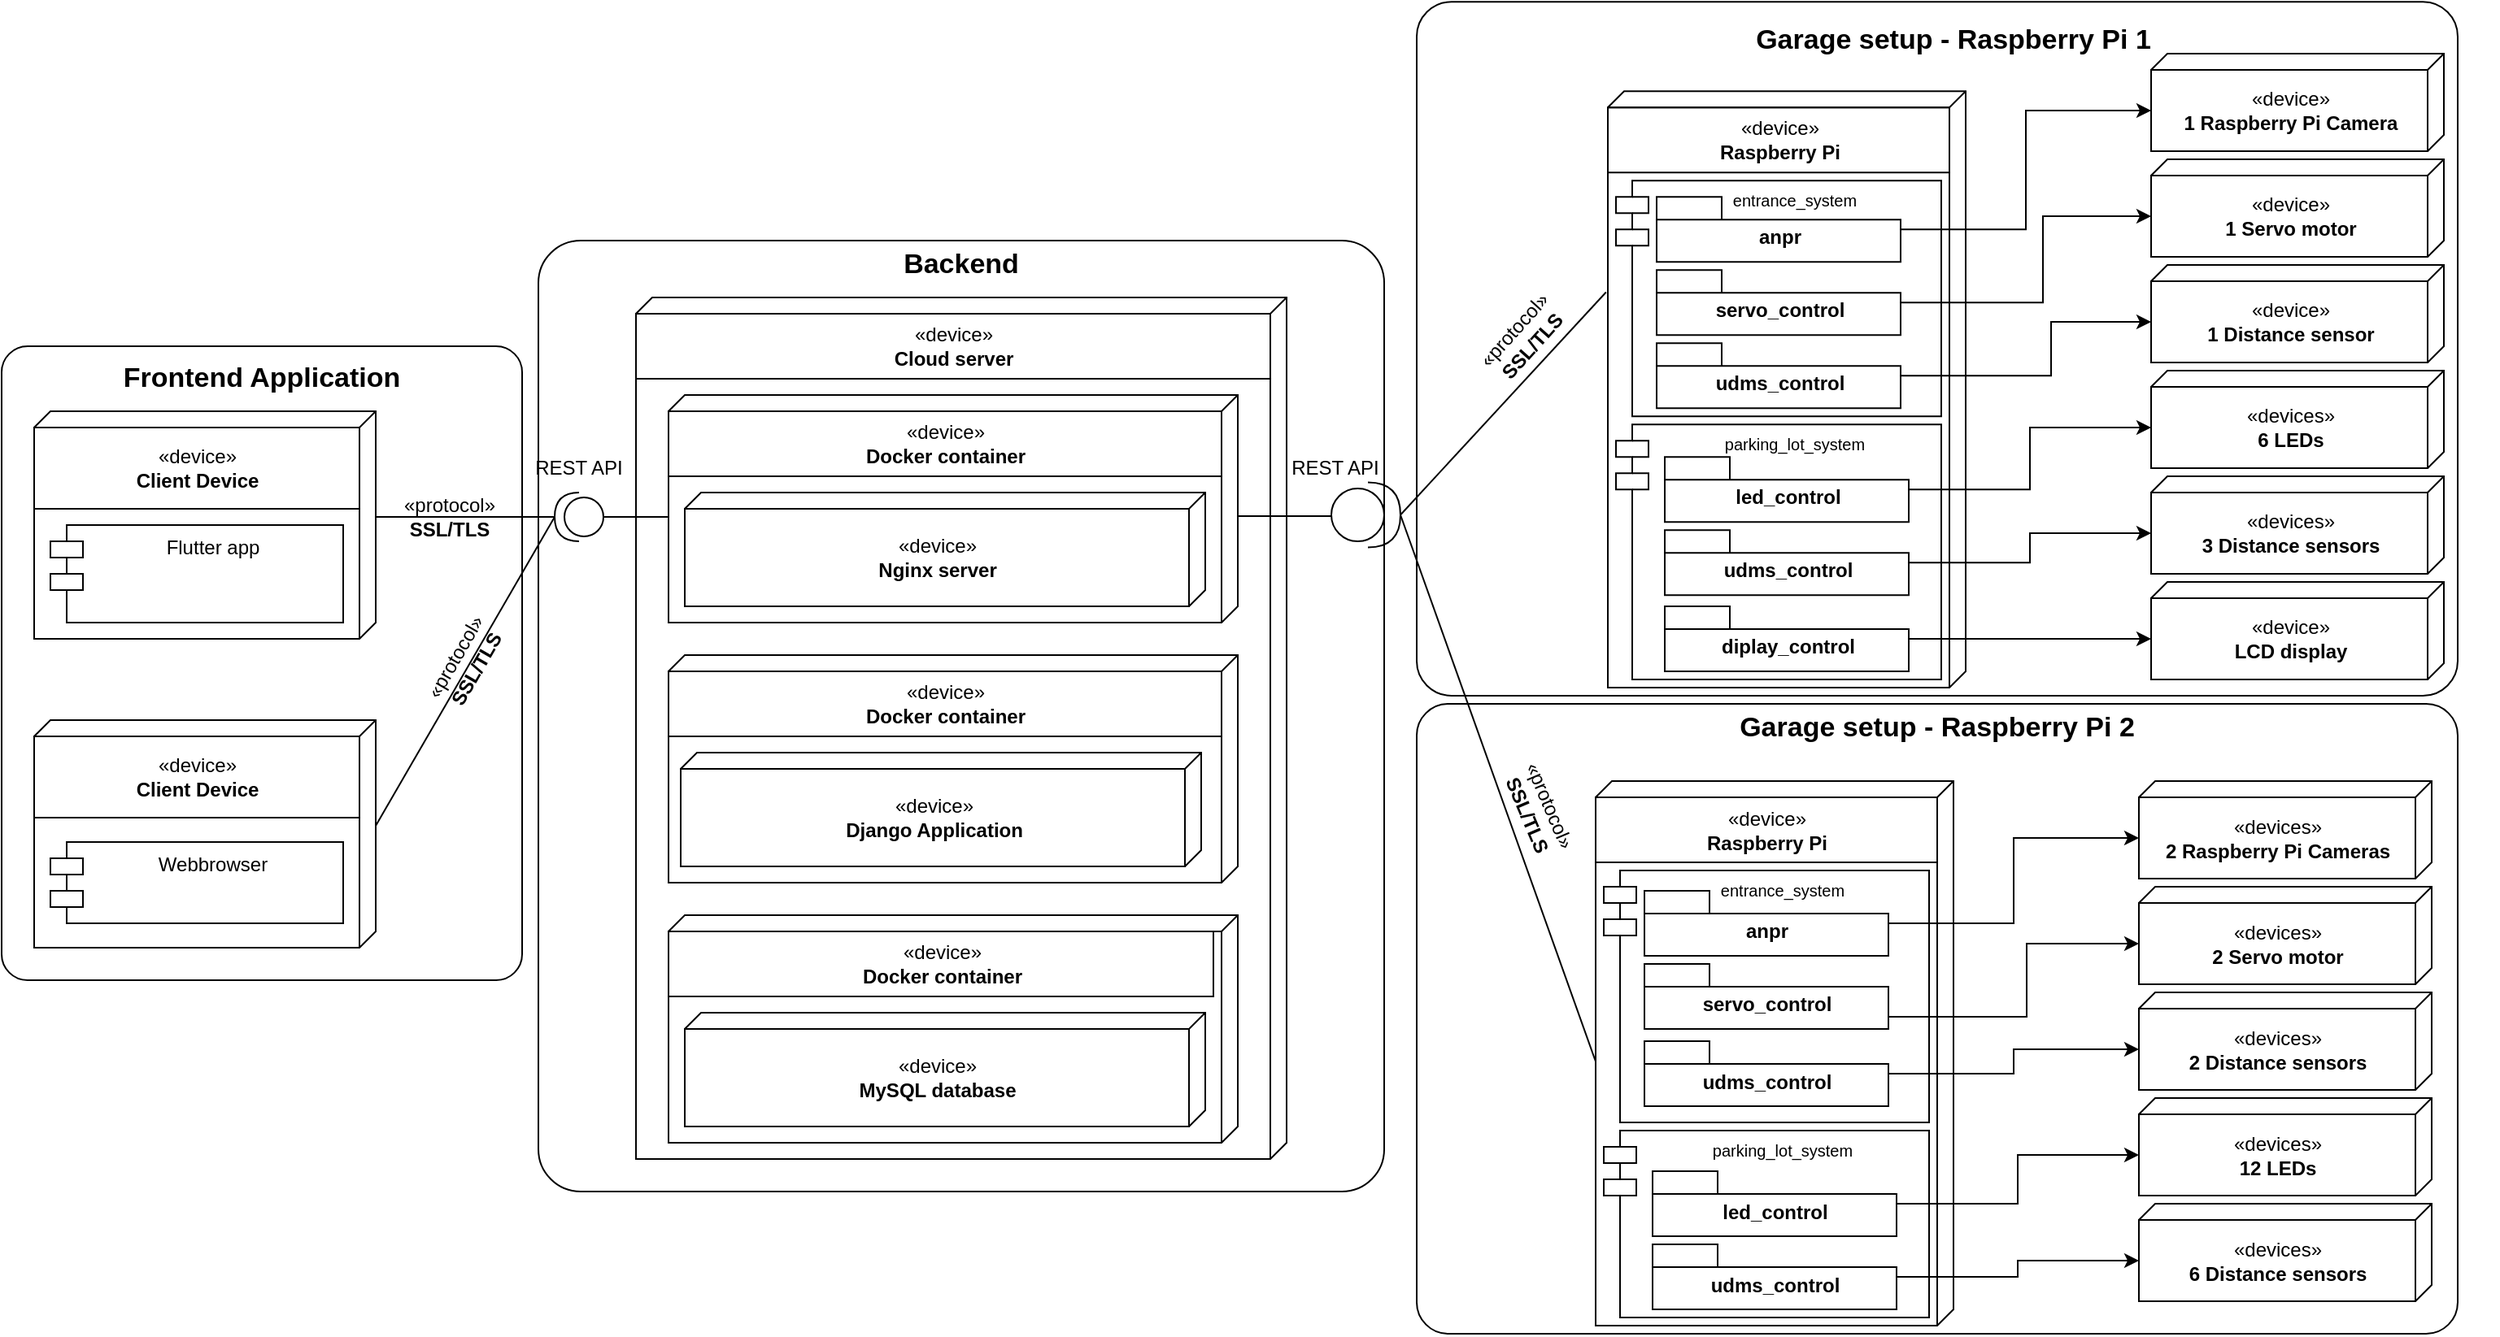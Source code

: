<mxfile version="20.3.0" type="device" pages="4"><diagram id="a6N8n4Ubzdl8JHRBqSU_" name="Seite-1"><mxGraphModel dx="1778" dy="1098" grid="1" gridSize="5" guides="1" tooltips="1" connect="1" arrows="1" fold="1" page="0" pageScale="1" pageWidth="827" pageHeight="1169" math="0" shadow="0"><root><mxCell id="0"/><mxCell id="1" parent="0"/><mxCell id="LDur2T4DYDx-vWpqU8nG-3" value="" style="rounded=1;whiteSpace=wrap;html=1;fillColor=none;imageWidth=24;imageHeight=24;arcSize=5;" parent="1" vertex="1"><mxGeometry x="620" y="165" width="520" height="585" as="geometry"/></mxCell><mxCell id="0hcZLCrjGNCuth_wSVwY-1" value="" style="verticalAlign=top;align=left;spacingTop=8;spacingLeft=2;spacingRight=12;shape=cube;size=10;direction=south;fontStyle=4;html=1;" parent="1" vertex="1"><mxGeometry x="680" y="200" width="400" height="530" as="geometry"/></mxCell><mxCell id="0hcZLCrjGNCuth_wSVwY-2" value="" style="verticalAlign=top;align=left;spacingTop=8;spacingLeft=2;spacingRight=12;shape=cube;size=10;direction=south;fontStyle=4;html=1;" parent="1" vertex="1"><mxGeometry x="700" y="260" width="350" height="140" as="geometry"/></mxCell><mxCell id="0hcZLCrjGNCuth_wSVwY-5" value="" style="verticalAlign=top;align=left;spacingTop=8;spacingLeft=2;spacingRight=12;shape=cube;size=10;direction=south;fontStyle=4;html=1;" parent="1" vertex="1"><mxGeometry x="710" y="320" width="320" height="70" as="geometry"/></mxCell><mxCell id="0hcZLCrjGNCuth_wSVwY-6" value="«device»&lt;br&gt;&lt;b&gt;Cloud server&lt;/b&gt;" style="html=1;strokeColor=default;" parent="1" vertex="1"><mxGeometry x="680" y="210" width="390" height="40" as="geometry"/></mxCell><mxCell id="0hcZLCrjGNCuth_wSVwY-7" value="«device»&lt;br&gt;&lt;b&gt;Docker container&lt;/b&gt;" style="html=1;strokeColor=default;" parent="1" vertex="1"><mxGeometry x="700" y="270" width="340" height="40" as="geometry"/></mxCell><mxCell id="0hcZLCrjGNCuth_wSVwY-8" value="«device»&lt;br&gt;&lt;b&gt;Nginx server&lt;/b&gt;" style="html=1;strokeColor=default;" parent="1" vertex="1"><mxGeometry x="710" y="330" width="310" height="60" as="geometry"/></mxCell><mxCell id="0hcZLCrjGNCuth_wSVwY-12" value="" style="verticalAlign=top;align=left;spacingTop=8;spacingLeft=2;spacingRight=12;shape=cube;size=10;direction=south;fontStyle=4;html=1;" parent="1" vertex="1"><mxGeometry x="700" y="420" width="350" height="140" as="geometry"/></mxCell><mxCell id="0hcZLCrjGNCuth_wSVwY-13" value="«device»&lt;br&gt;&lt;b&gt;Docker container&lt;/b&gt;" style="html=1;strokeColor=default;" parent="1" vertex="1"><mxGeometry x="700" y="430" width="340" height="40" as="geometry"/></mxCell><mxCell id="0hcZLCrjGNCuth_wSVwY-15" value="" style="verticalAlign=top;align=left;spacingTop=8;spacingLeft=2;spacingRight=12;shape=cube;size=10;direction=south;fontStyle=4;html=1;" parent="1" vertex="1"><mxGeometry x="700" y="580" width="350" height="140" as="geometry"/></mxCell><mxCell id="0hcZLCrjGNCuth_wSVwY-16" value="«device»&lt;br&gt;&lt;b&gt;Docker container&lt;/b&gt;" style="html=1;strokeColor=default;" parent="1" vertex="1"><mxGeometry x="700" y="590" width="335" height="40" as="geometry"/></mxCell><mxCell id="0hcZLCrjGNCuth_wSVwY-22" value="" style="verticalAlign=top;align=left;spacingTop=8;spacingLeft=2;spacingRight=12;shape=cube;size=10;direction=south;fontStyle=4;html=1;strokeColor=default;" parent="1" vertex="1"><mxGeometry x="310" y="270" width="210" height="140" as="geometry"/></mxCell><mxCell id="0hcZLCrjGNCuth_wSVwY-23" value="«device»&lt;br&gt;&lt;b&gt;Client Device&lt;/b&gt;" style="html=1;strokeColor=default;" parent="1" vertex="1"><mxGeometry x="310" y="280" width="200" height="50" as="geometry"/></mxCell><mxCell id="0hcZLCrjGNCuth_wSVwY-25" value="Flutter app" style="shape=module;align=left;spacingLeft=20;align=center;verticalAlign=top;strokeColor=default;" parent="1" vertex="1"><mxGeometry x="320" y="340" width="180" height="60" as="geometry"/></mxCell><mxCell id="0hcZLCrjGNCuth_wSVwY-27" value="" style="verticalAlign=top;align=left;spacingTop=8;spacingLeft=2;spacingRight=12;shape=cube;size=10;direction=south;fontStyle=4;html=1;strokeColor=default;" parent="1" vertex="1"><mxGeometry x="310" y="460" width="210" height="140" as="geometry"/></mxCell><mxCell id="0hcZLCrjGNCuth_wSVwY-28" value="«device»&lt;br&gt;&lt;b&gt;Client Device&lt;/b&gt;" style="html=1;strokeColor=default;" parent="1" vertex="1"><mxGeometry x="310" y="470" width="200" height="50" as="geometry"/></mxCell><mxCell id="0hcZLCrjGNCuth_wSVwY-29" value="Webbrowser" style="shape=module;align=left;spacingLeft=20;align=center;verticalAlign=top;strokeColor=default;" parent="1" vertex="1"><mxGeometry x="320" y="535" width="180" height="50" as="geometry"/></mxCell><mxCell id="0hcZLCrjGNCuth_wSVwY-31" value="" style="verticalAlign=top;align=left;spacingTop=8;spacingLeft=2;spacingRight=12;shape=cube;size=10;direction=south;fontStyle=4;html=1;" parent="1" vertex="1"><mxGeometry x="707.5" y="480" width="320" height="70" as="geometry"/></mxCell><mxCell id="0hcZLCrjGNCuth_wSVwY-14" value="«device»&lt;br&gt;&lt;b&gt;Django Application&lt;/b&gt;" style="html=1;strokeColor=default;" parent="1" vertex="1"><mxGeometry x="707.5" y="490" width="310" height="60" as="geometry"/></mxCell><mxCell id="0hcZLCrjGNCuth_wSVwY-32" value="" style="verticalAlign=top;align=left;spacingTop=8;spacingLeft=2;spacingRight=12;shape=cube;size=10;direction=south;fontStyle=4;html=1;" parent="1" vertex="1"><mxGeometry x="710" y="640" width="320" height="70" as="geometry"/></mxCell><mxCell id="0hcZLCrjGNCuth_wSVwY-17" value="«device»&lt;br&gt;&lt;b&gt;MySQL database&lt;/b&gt;" style="html=1;strokeColor=default;" parent="1" vertex="1"><mxGeometry x="710" y="650" width="310" height="60" as="geometry"/></mxCell><mxCell id="0hcZLCrjGNCuth_wSVwY-33" value="" style="shape=providedRequiredInterface;html=1;verticalLabelPosition=bottom;sketch=0;strokeColor=default;rotation=-180;" parent="1" vertex="1"><mxGeometry x="630" y="320" width="30" height="30" as="geometry"/></mxCell><mxCell id="0hcZLCrjGNCuth_wSVwY-34" value="" style="endArrow=none;html=1;rounded=0;exitX=0;exitY=0.5;exitDx=0;exitDy=0;exitPerimeter=0;entryX=0;entryY=0;entryDx=75;entryDy=350;entryPerimeter=0;" parent="1" source="0hcZLCrjGNCuth_wSVwY-33" target="0hcZLCrjGNCuth_wSVwY-2" edge="1"><mxGeometry width="50" height="50" relative="1" as="geometry"><mxPoint x="620" y="430" as="sourcePoint"/><mxPoint x="670" y="380" as="targetPoint"/></mxGeometry></mxCell><mxCell id="0hcZLCrjGNCuth_wSVwY-35" value="" style="endArrow=none;html=1;rounded=0;exitX=0;exitY=0;exitDx=65;exitDy=0;exitPerimeter=0;entryX=1;entryY=0.5;entryDx=0;entryDy=0;entryPerimeter=0;" parent="1" source="0hcZLCrjGNCuth_wSVwY-22" target="0hcZLCrjGNCuth_wSVwY-33" edge="1"><mxGeometry width="50" height="50" relative="1" as="geometry"><mxPoint x="720" y="460" as="sourcePoint"/><mxPoint x="770" y="410" as="targetPoint"/></mxGeometry></mxCell><mxCell id="0hcZLCrjGNCuth_wSVwY-36" value="" style="endArrow=none;html=1;rounded=0;exitX=0;exitY=0;exitDx=65;exitDy=0;exitPerimeter=0;entryX=1;entryY=0.5;entryDx=0;entryDy=0;entryPerimeter=0;" parent="1" source="0hcZLCrjGNCuth_wSVwY-27" target="0hcZLCrjGNCuth_wSVwY-33" edge="1"><mxGeometry width="50" height="50" relative="1" as="geometry"><mxPoint x="720" y="420" as="sourcePoint"/><mxPoint x="770" y="370" as="targetPoint"/></mxGeometry></mxCell><mxCell id="0hcZLCrjGNCuth_wSVwY-37" value="REST API" style="text;html=1;strokeColor=none;fillColor=none;align=center;verticalAlign=middle;whiteSpace=wrap;rounded=0;" parent="1" vertex="1"><mxGeometry x="615" y="290" width="60" height="30" as="geometry"/></mxCell><mxCell id="0hcZLCrjGNCuth_wSVwY-38" value="«protocol»&lt;br&gt;&lt;b&gt;SSL/TLS&lt;/b&gt;" style="html=1;strokeColor=none;fillColor=none;rotation=-60;" parent="1" vertex="1"><mxGeometry x="520" y="400" width="110" height="50" as="geometry"/></mxCell><mxCell id="0hcZLCrjGNCuth_wSVwY-39" value="«protocol»&lt;br&gt;&lt;b&gt;SSL/TLS&lt;/b&gt;" style="html=1;strokeColor=none;fillColor=none;rotation=0;" parent="1" vertex="1"><mxGeometry x="510" y="310" width="110" height="50" as="geometry"/></mxCell><mxCell id="0hcZLCrjGNCuth_wSVwY-43" value="" style="endArrow=none;html=1;rounded=0;exitX=0;exitY=0.5;exitDx=0;exitDy=0;exitPerimeter=0;entryX=0;entryY=0;entryDx=75;entryDy=350;entryPerimeter=0;" parent="1" edge="1"><mxGeometry width="50" height="50" relative="1" as="geometry"><mxPoint x="1050" y="334.5" as="sourcePoint"/><mxPoint x="1130" y="334.5" as="targetPoint"/></mxGeometry></mxCell><mxCell id="0hcZLCrjGNCuth_wSVwY-53" value="REST API" style="text;html=1;strokeColor=none;fillColor=none;align=center;verticalAlign=middle;whiteSpace=wrap;rounded=0;" parent="1" vertex="1"><mxGeometry x="1080" y="290" width="60" height="30" as="geometry"/></mxCell><mxCell id="LDur2T4DYDx-vWpqU8nG-1" value="" style="rounded=1;whiteSpace=wrap;html=1;fillColor=none;imageWidth=24;imageHeight=24;arcSize=5;" parent="1" vertex="1"><mxGeometry x="290" y="230" width="320" height="390" as="geometry"/></mxCell><mxCell id="LDur2T4DYDx-vWpqU8nG-2" value="Frontend Application" style="text;html=1;strokeColor=none;fillColor=none;align=center;verticalAlign=middle;whiteSpace=wrap;rounded=0;fontStyle=1;fontSize=17;" parent="1" vertex="1"><mxGeometry x="290" y="225" width="320" height="50" as="geometry"/></mxCell><mxCell id="LDur2T4DYDx-vWpqU8nG-4" value="Backend" style="text;html=1;strokeColor=none;fillColor=none;align=center;verticalAlign=middle;whiteSpace=wrap;rounded=0;fontStyle=1;fontSize=17;" parent="1" vertex="1"><mxGeometry x="620" y="155" width="520" height="50" as="geometry"/></mxCell><mxCell id="zLSVjvZ0UGsHdAXkVOV5-1" value="" style="rounded=1;whiteSpace=wrap;html=1;fontSize=17;fillColor=none;imageHeight=24;arcSize=5;" vertex="1" parent="1"><mxGeometry x="1160" y="18.13" width="640" height="426.87" as="geometry"/></mxCell><mxCell id="zLSVjvZ0UGsHdAXkVOV5-2" value="" style="verticalAlign=top;align=left;spacingTop=8;spacingLeft=2;spacingRight=12;shape=cube;size=10;direction=south;fontStyle=4;html=1;strokeColor=default;fillColor=none;" vertex="1" parent="1"><mxGeometry x="1277.5" y="73.13" width="220" height="366.87" as="geometry"/></mxCell><mxCell id="zLSVjvZ0UGsHdAXkVOV5-3" value="parking_lot_system" style="shape=module;align=left;spacingLeft=20;align=center;verticalAlign=top;fontSize=10;" vertex="1" parent="1"><mxGeometry x="1282.5" y="278.13" width="200" height="156.87" as="geometry"/></mxCell><mxCell id="zLSVjvZ0UGsHdAXkVOV5-4" value="«device»&lt;br&gt;&lt;b&gt;Raspberry Pi&lt;/b&gt;" style="html=1;strokeColor=default;fillColor=none;" vertex="1" parent="1"><mxGeometry x="1277.5" y="83.13" width="210" height="40" as="geometry"/></mxCell><mxCell id="zLSVjvZ0UGsHdAXkVOV5-5" value="entrance_system" style="shape=module;align=left;spacingLeft=20;align=center;verticalAlign=top;fontSize=10;" vertex="1" parent="1"><mxGeometry x="1282.5" y="128.13" width="200" height="145" as="geometry"/></mxCell><mxCell id="zLSVjvZ0UGsHdAXkVOV5-6" value="«protocol»&lt;br&gt;&lt;b&gt;SSL/TLS&lt;/b&gt;" style="html=1;strokeColor=none;fillColor=none;rotation=312;" vertex="1" parent="1"><mxGeometry x="1185" y="205" width="80" height="40" as="geometry"/></mxCell><mxCell id="zLSVjvZ0UGsHdAXkVOV5-8" value="" style="verticalAlign=top;align=left;spacingTop=8;spacingLeft=2;spacingRight=12;shape=cube;size=10;direction=south;fontStyle=4;html=1;strokeColor=default;fillColor=none;" vertex="1" parent="1"><mxGeometry x="1611.5" y="50" width="180" height="60" as="geometry"/></mxCell><mxCell id="zLSVjvZ0UGsHdAXkVOV5-9" value="«device»&lt;br&gt;&lt;b&gt;1 Raspberry Pi Camera&lt;/b&gt;" style="html=1;strokeColor=default;fillColor=none;" vertex="1" parent="1"><mxGeometry x="1611.5" y="60" width="170" height="50" as="geometry"/></mxCell><mxCell id="zLSVjvZ0UGsHdAXkVOV5-10" value="" style="verticalAlign=top;align=left;spacingTop=8;spacingLeft=2;spacingRight=12;shape=cube;size=10;direction=south;fontStyle=4;html=1;strokeColor=default;fillColor=none;" vertex="1" parent="1"><mxGeometry x="1611.5" y="180" width="180" height="60" as="geometry"/></mxCell><mxCell id="zLSVjvZ0UGsHdAXkVOV5-11" value="«device»&lt;br&gt;&lt;b&gt;1 Distance sensor&lt;/b&gt;" style="html=1;strokeColor=default;fillColor=none;" vertex="1" parent="1"><mxGeometry x="1611.5" y="190" width="170" height="50" as="geometry"/></mxCell><mxCell id="zLSVjvZ0UGsHdAXkVOV5-12" value="" style="verticalAlign=top;align=left;spacingTop=8;spacingLeft=2;spacingRight=12;shape=cube;size=10;direction=south;fontStyle=4;html=1;strokeColor=default;fillColor=none;" vertex="1" parent="1"><mxGeometry x="1611.5" y="310" width="180" height="60" as="geometry"/></mxCell><mxCell id="zLSVjvZ0UGsHdAXkVOV5-13" value="«devices»&lt;br&gt;&lt;b&gt;3 Distance sensors&lt;/b&gt;" style="html=1;strokeColor=default;fillColor=none;" vertex="1" parent="1"><mxGeometry x="1611.5" y="320" width="170" height="50" as="geometry"/></mxCell><mxCell id="zLSVjvZ0UGsHdAXkVOV5-14" value="" style="verticalAlign=top;align=left;spacingTop=8;spacingLeft=2;spacingRight=12;shape=cube;size=10;direction=south;fontStyle=4;html=1;strokeColor=default;fillColor=none;" vertex="1" parent="1"><mxGeometry x="1611.5" y="115" width="180" height="60" as="geometry"/></mxCell><mxCell id="zLSVjvZ0UGsHdAXkVOV5-15" value="«device»&lt;br&gt;&lt;b&gt;1 Servo motor&lt;/b&gt;" style="html=1;strokeColor=default;fillColor=none;" vertex="1" parent="1"><mxGeometry x="1611.5" y="125" width="170" height="50" as="geometry"/></mxCell><mxCell id="zLSVjvZ0UGsHdAXkVOV5-16" value="" style="verticalAlign=top;align=left;spacingTop=8;spacingLeft=2;spacingRight=12;shape=cube;size=10;direction=south;fontStyle=4;html=1;strokeColor=default;fillColor=none;" vertex="1" parent="1"><mxGeometry x="1611.5" y="245" width="180" height="60" as="geometry"/></mxCell><mxCell id="zLSVjvZ0UGsHdAXkVOV5-17" value="«devices»&lt;br&gt;&lt;b&gt;6 LEDs&lt;/b&gt;" style="html=1;strokeColor=default;fillColor=none;" vertex="1" parent="1"><mxGeometry x="1611.5" y="255" width="170" height="50" as="geometry"/></mxCell><mxCell id="zLSVjvZ0UGsHdAXkVOV5-18" value="" style="edgeStyle=orthogonalEdgeStyle;rounded=0;orthogonalLoop=1;jettySize=auto;html=1;entryX=0;entryY=0.5;entryDx=0;entryDy=0;" edge="1" parent="1" source="zLSVjvZ0UGsHdAXkVOV5-19" target="zLSVjvZ0UGsHdAXkVOV5-9"><mxGeometry relative="1" as="geometry"><mxPoint x="1552.5" y="173.13" as="targetPoint"/></mxGeometry></mxCell><mxCell id="zLSVjvZ0UGsHdAXkVOV5-19" value="anpr" style="shape=folder;fontStyle=1;spacingTop=10;tabWidth=40;tabHeight=14;tabPosition=left;html=1;strokeColor=default;fillColor=none;" vertex="1" parent="1"><mxGeometry x="1307.5" y="138.13" width="150" height="40" as="geometry"/></mxCell><mxCell id="zLSVjvZ0UGsHdAXkVOV5-74" value="" style="edgeStyle=orthogonalEdgeStyle;rounded=0;orthogonalLoop=1;jettySize=auto;html=1;fontSize=10;entryX=0;entryY=0.5;entryDx=0;entryDy=0;" edge="1" parent="1" source="zLSVjvZ0UGsHdAXkVOV5-21" target="zLSVjvZ0UGsHdAXkVOV5-17"><mxGeometry relative="1" as="geometry"><mxPoint x="1557.5" y="318.13" as="targetPoint"/></mxGeometry></mxCell><mxCell id="zLSVjvZ0UGsHdAXkVOV5-21" value="led_control" style="shape=folder;fontStyle=1;spacingTop=10;tabWidth=40;tabHeight=14;tabPosition=left;html=1;strokeColor=default;fillColor=none;" vertex="1" parent="1"><mxGeometry x="1312.5" y="298.13" width="150" height="40" as="geometry"/></mxCell><mxCell id="zLSVjvZ0UGsHdAXkVOV5-76" value="" style="edgeStyle=orthogonalEdgeStyle;rounded=0;orthogonalLoop=1;jettySize=auto;html=1;fontSize=10;" edge="1" parent="1" source="zLSVjvZ0UGsHdAXkVOV5-23" target="zLSVjvZ0UGsHdAXkVOV5-13"><mxGeometry relative="1" as="geometry"><mxPoint x="1557.5" y="363.13" as="targetPoint"/></mxGeometry></mxCell><mxCell id="zLSVjvZ0UGsHdAXkVOV5-23" value="udms_control" style="shape=folder;fontStyle=1;spacingTop=10;tabWidth=40;tabHeight=14;tabPosition=left;html=1;strokeColor=default;fillColor=none;" vertex="1" parent="1"><mxGeometry x="1312.5" y="343.13" width="150" height="40" as="geometry"/></mxCell><mxCell id="zLSVjvZ0UGsHdAXkVOV5-24" value="" style="shape=requiredInterface;html=1;verticalLabelPosition=bottom;sketch=0;fontSize=17;fillColor=none;" vertex="1" parent="1"><mxGeometry x="1130" y="313.75" width="20" height="40" as="geometry"/></mxCell><mxCell id="zLSVjvZ0UGsHdAXkVOV5-25" value="&lt;b&gt;Garage setup - Raspberry Pi 1&lt;/b&gt;" style="text;html=1;strokeColor=none;fillColor=none;align=center;verticalAlign=middle;whiteSpace=wrap;rounded=0;fontSize=17;" vertex="1" parent="1"><mxGeometry x="1155" y="26.88" width="670" height="30" as="geometry"/></mxCell><mxCell id="zLSVjvZ0UGsHdAXkVOV5-70" value="" style="edgeStyle=orthogonalEdgeStyle;rounded=0;orthogonalLoop=1;jettySize=auto;html=1;fontSize=10;entryX=0;entryY=0.5;entryDx=0;entryDy=0;" edge="1" parent="1" source="zLSVjvZ0UGsHdAXkVOV5-27" target="zLSVjvZ0UGsHdAXkVOV5-15"><mxGeometry relative="1" as="geometry"><mxPoint x="1552.5" y="203.13" as="targetPoint"/><Array as="points"><mxPoint x="1545" y="203"/><mxPoint x="1545" y="150"/></Array></mxGeometry></mxCell><mxCell id="zLSVjvZ0UGsHdAXkVOV5-27" value="servo_control" style="shape=folder;fontStyle=1;spacingTop=10;tabWidth=40;tabHeight=14;tabPosition=left;html=1;strokeColor=default;fillColor=none;" vertex="1" parent="1"><mxGeometry x="1307.5" y="183.13" width="150" height="40" as="geometry"/></mxCell><mxCell id="zLSVjvZ0UGsHdAXkVOV5-72" value="" style="edgeStyle=orthogonalEdgeStyle;rounded=0;orthogonalLoop=1;jettySize=auto;html=1;fontSize=10;entryX=0;entryY=0.5;entryDx=0;entryDy=0;" edge="1" parent="1" source="zLSVjvZ0UGsHdAXkVOV5-29" target="zLSVjvZ0UGsHdAXkVOV5-11"><mxGeometry relative="1" as="geometry"><mxPoint x="1552.5" y="248.13" as="targetPoint"/><Array as="points"><mxPoint x="1550" y="248"/><mxPoint x="1550" y="215"/></Array></mxGeometry></mxCell><mxCell id="zLSVjvZ0UGsHdAXkVOV5-29" value="udms_control" style="shape=folder;fontStyle=1;spacingTop=10;tabWidth=40;tabHeight=14;tabPosition=left;html=1;strokeColor=default;fillColor=none;" vertex="1" parent="1"><mxGeometry x="1307.5" y="228.13" width="150" height="40" as="geometry"/></mxCell><mxCell id="zLSVjvZ0UGsHdAXkVOV5-31" value="" style="ellipse;whiteSpace=wrap;html=1;aspect=fixed;" vertex="1" parent="1"><mxGeometry x="1107.5" y="317.5" width="32.5" height="32.5" as="geometry"/></mxCell><mxCell id="zLSVjvZ0UGsHdAXkVOV5-33" value="" style="endArrow=none;html=1;rounded=0;exitX=1;exitY=0.5;exitDx=0;exitDy=0;exitPerimeter=0;entryX=0.337;entryY=1.005;entryDx=0;entryDy=0;entryPerimeter=0;" edge="1" parent="1" source="zLSVjvZ0UGsHdAXkVOV5-24" target="zLSVjvZ0UGsHdAXkVOV5-2"><mxGeometry width="50" height="50" relative="1" as="geometry"><mxPoint x="1157.5" y="316.88" as="sourcePoint"/><mxPoint x="1237.5" y="263.13" as="targetPoint"/></mxGeometry></mxCell><mxCell id="zLSVjvZ0UGsHdAXkVOV5-34" value="" style="rounded=1;whiteSpace=wrap;html=1;fontSize=17;fillColor=none;imageHeight=24;arcSize=5;" vertex="1" parent="1"><mxGeometry x="1160" y="450" width="640" height="387.5" as="geometry"/></mxCell><mxCell id="zLSVjvZ0UGsHdAXkVOV5-35" value="" style="verticalAlign=top;align=left;spacingTop=8;spacingLeft=2;spacingRight=12;shape=cube;size=10;direction=south;fontStyle=4;html=1;strokeColor=default;fillColor=none;" vertex="1" parent="1"><mxGeometry x="1270" y="497.5" width="220" height="335" as="geometry"/></mxCell><mxCell id="zLSVjvZ0UGsHdAXkVOV5-36" value="parking_lot_system" style="shape=module;align=left;spacingLeft=20;align=center;verticalAlign=top;fontSize=10;" vertex="1" parent="1"><mxGeometry x="1275" y="712.5" width="200" height="115" as="geometry"/></mxCell><mxCell id="zLSVjvZ0UGsHdAXkVOV5-37" value="«device»&lt;br&gt;&lt;b&gt;Raspberry Pi&lt;/b&gt;" style="html=1;strokeColor=default;fillColor=none;" vertex="1" parent="1"><mxGeometry x="1270" y="507.5" width="210" height="40" as="geometry"/></mxCell><mxCell id="zLSVjvZ0UGsHdAXkVOV5-38" value="entrance_system" style="shape=module;align=left;spacingLeft=20;align=center;verticalAlign=top;fontSize=10;" vertex="1" parent="1"><mxGeometry x="1275" y="552.5" width="200" height="155" as="geometry"/></mxCell><mxCell id="zLSVjvZ0UGsHdAXkVOV5-39" value="«protocol»&lt;br&gt;&lt;b&gt;SSL/TLS&lt;/b&gt;" style="html=1;strokeColor=none;fillColor=none;rotation=67;" vertex="1" parent="1"><mxGeometry x="1195" y="495" width="80" height="40" as="geometry"/></mxCell><mxCell id="zLSVjvZ0UGsHdAXkVOV5-40" value="" style="verticalAlign=top;align=left;spacingTop=8;spacingLeft=2;spacingRight=12;shape=cube;size=10;direction=south;fontStyle=4;html=1;strokeColor=default;fillColor=none;" vertex="1" parent="1"><mxGeometry x="1604" y="497.5" width="180" height="60" as="geometry"/></mxCell><mxCell id="zLSVjvZ0UGsHdAXkVOV5-41" value="«devices»&lt;br&gt;&lt;b&gt;2 Raspberry Pi Cameras&lt;/b&gt;" style="html=1;strokeColor=default;fillColor=none;" vertex="1" parent="1"><mxGeometry x="1604" y="507.5" width="170" height="50" as="geometry"/></mxCell><mxCell id="zLSVjvZ0UGsHdAXkVOV5-42" value="" style="verticalAlign=top;align=left;spacingTop=8;spacingLeft=2;spacingRight=12;shape=cube;size=10;direction=south;fontStyle=4;html=1;strokeColor=default;fillColor=none;" vertex="1" parent="1"><mxGeometry x="1604" y="627.5" width="180" height="60" as="geometry"/></mxCell><mxCell id="zLSVjvZ0UGsHdAXkVOV5-43" value="«devices»&lt;br&gt;&lt;b&gt;2 Distance sensors&lt;/b&gt;" style="html=1;strokeColor=default;fillColor=none;" vertex="1" parent="1"><mxGeometry x="1604" y="637.5" width="170" height="50" as="geometry"/></mxCell><mxCell id="zLSVjvZ0UGsHdAXkVOV5-44" value="" style="verticalAlign=top;align=left;spacingTop=8;spacingLeft=2;spacingRight=12;shape=cube;size=10;direction=south;fontStyle=4;html=1;strokeColor=default;fillColor=none;" vertex="1" parent="1"><mxGeometry x="1604" y="757.5" width="180" height="60" as="geometry"/></mxCell><mxCell id="zLSVjvZ0UGsHdAXkVOV5-45" value="«devices»&lt;br&gt;&lt;b&gt;6 Distance sensors&lt;/b&gt;" style="html=1;strokeColor=default;fillColor=none;" vertex="1" parent="1"><mxGeometry x="1604" y="767.5" width="170" height="50" as="geometry"/></mxCell><mxCell id="zLSVjvZ0UGsHdAXkVOV5-46" value="" style="verticalAlign=top;align=left;spacingTop=8;spacingLeft=2;spacingRight=12;shape=cube;size=10;direction=south;fontStyle=4;html=1;strokeColor=default;fillColor=none;" vertex="1" parent="1"><mxGeometry x="1604" y="562.5" width="180" height="60" as="geometry"/></mxCell><mxCell id="zLSVjvZ0UGsHdAXkVOV5-47" value="«devices»&lt;br&gt;&lt;b&gt;2 Servo motor&lt;/b&gt;" style="html=1;strokeColor=default;fillColor=none;" vertex="1" parent="1"><mxGeometry x="1604" y="572.5" width="170" height="50" as="geometry"/></mxCell><mxCell id="zLSVjvZ0UGsHdAXkVOV5-48" value="" style="verticalAlign=top;align=left;spacingTop=8;spacingLeft=2;spacingRight=12;shape=cube;size=10;direction=south;fontStyle=4;html=1;strokeColor=default;fillColor=none;" vertex="1" parent="1"><mxGeometry x="1604" y="692.5" width="180" height="60" as="geometry"/></mxCell><mxCell id="zLSVjvZ0UGsHdAXkVOV5-49" value="«devices»&lt;br&gt;&lt;b&gt;12 LEDs&lt;/b&gt;" style="html=1;strokeColor=default;fillColor=none;" vertex="1" parent="1"><mxGeometry x="1604" y="702.5" width="170" height="50" as="geometry"/></mxCell><mxCell id="zLSVjvZ0UGsHdAXkVOV5-50" value="" style="edgeStyle=orthogonalEdgeStyle;rounded=0;orthogonalLoop=1;jettySize=auto;html=1;entryX=0;entryY=0.5;entryDx=0;entryDy=0;" edge="1" parent="1" source="zLSVjvZ0UGsHdAXkVOV5-51" target="zLSVjvZ0UGsHdAXkVOV5-41"><mxGeometry relative="1" as="geometry"><mxPoint x="1545" y="597.5" as="targetPoint"/></mxGeometry></mxCell><mxCell id="zLSVjvZ0UGsHdAXkVOV5-51" value="anpr" style="shape=folder;fontStyle=1;spacingTop=10;tabWidth=40;tabHeight=14;tabPosition=left;html=1;strokeColor=default;fillColor=none;" vertex="1" parent="1"><mxGeometry x="1300" y="565" width="150" height="40" as="geometry"/></mxCell><mxCell id="zLSVjvZ0UGsHdAXkVOV5-52" value="" style="edgeStyle=orthogonalEdgeStyle;rounded=0;orthogonalLoop=1;jettySize=auto;html=1;entryX=0;entryY=0.5;entryDx=0;entryDy=0;" edge="1" parent="1" source="zLSVjvZ0UGsHdAXkVOV5-53" target="zLSVjvZ0UGsHdAXkVOV5-49"><mxGeometry relative="1" as="geometry"><mxPoint x="1535" y="772.5" as="targetPoint"/></mxGeometry></mxCell><mxCell id="zLSVjvZ0UGsHdAXkVOV5-53" value="led_control" style="shape=folder;fontStyle=1;spacingTop=10;tabWidth=40;tabHeight=14;tabPosition=left;html=1;strokeColor=default;fillColor=none;" vertex="1" parent="1"><mxGeometry x="1305" y="737.5" width="150" height="40" as="geometry"/></mxCell><mxCell id="zLSVjvZ0UGsHdAXkVOV5-54" value="" style="edgeStyle=orthogonalEdgeStyle;rounded=0;orthogonalLoop=1;jettySize=auto;html=1;entryX=0;entryY=0.5;entryDx=0;entryDy=0;" edge="1" parent="1" source="zLSVjvZ0UGsHdAXkVOV5-55" target="zLSVjvZ0UGsHdAXkVOV5-45"><mxGeometry relative="1" as="geometry"><mxPoint x="1550" y="817.5" as="targetPoint"/></mxGeometry></mxCell><mxCell id="zLSVjvZ0UGsHdAXkVOV5-55" value="udms_control" style="shape=folder;fontStyle=1;spacingTop=10;tabWidth=40;tabHeight=14;tabPosition=left;html=1;strokeColor=default;fillColor=none;" vertex="1" parent="1"><mxGeometry x="1305" y="782.5" width="150" height="40" as="geometry"/></mxCell><mxCell id="zLSVjvZ0UGsHdAXkVOV5-56" value="" style="edgeStyle=orthogonalEdgeStyle;rounded=0;orthogonalLoop=1;jettySize=auto;html=1;" edge="1" parent="1" source="zLSVjvZ0UGsHdAXkVOV5-57" target="zLSVjvZ0UGsHdAXkVOV5-47"><mxGeometry relative="1" as="geometry"><mxPoint x="1545" y="642.5" as="targetPoint"/><Array as="points"><mxPoint x="1535" y="642.5"/><mxPoint x="1535" y="597.5"/></Array></mxGeometry></mxCell><mxCell id="zLSVjvZ0UGsHdAXkVOV5-57" value="servo_control" style="shape=folder;fontStyle=1;spacingTop=10;tabWidth=40;tabHeight=14;tabPosition=left;html=1;strokeColor=default;fillColor=none;" vertex="1" parent="1"><mxGeometry x="1300" y="610" width="150" height="40" as="geometry"/></mxCell><mxCell id="zLSVjvZ0UGsHdAXkVOV5-58" value="" style="edgeStyle=orthogonalEdgeStyle;rounded=0;orthogonalLoop=1;jettySize=auto;html=1;entryX=0;entryY=0.5;entryDx=0;entryDy=0;" edge="1" parent="1" source="zLSVjvZ0UGsHdAXkVOV5-59" target="zLSVjvZ0UGsHdAXkVOV5-43"><mxGeometry relative="1" as="geometry"><mxPoint x="1545" y="687.5" as="targetPoint"/></mxGeometry></mxCell><mxCell id="zLSVjvZ0UGsHdAXkVOV5-59" value="udms_control" style="shape=folder;fontStyle=1;spacingTop=10;tabWidth=40;tabHeight=14;tabPosition=left;html=1;strokeColor=default;fillColor=none;" vertex="1" parent="1"><mxGeometry x="1300" y="657.5" width="150" height="40" as="geometry"/></mxCell><mxCell id="zLSVjvZ0UGsHdAXkVOV5-61" value="" style="endArrow=none;html=1;rounded=0;entryX=1;entryY=0.5;entryDx=0;entryDy=0;entryPerimeter=0;exitX=0;exitY=0;exitDx=172.5;exitDy=220;exitPerimeter=0;" edge="1" parent="1" source="zLSVjvZ0UGsHdAXkVOV5-35" target="zLSVjvZ0UGsHdAXkVOV5-24"><mxGeometry width="50" height="50" relative="1" as="geometry"><mxPoint x="1200" y="500" as="sourcePoint"/><mxPoint x="1250" y="450" as="targetPoint"/></mxGeometry></mxCell><mxCell id="zLSVjvZ0UGsHdAXkVOV5-62" value="&lt;b&gt;Garage setup - Raspberry Pi 2&lt;/b&gt;" style="text;html=1;strokeColor=none;fillColor=none;align=center;verticalAlign=middle;whiteSpace=wrap;rounded=0;fontSize=17;" vertex="1" parent="1"><mxGeometry x="1145" y="450" width="670" height="30" as="geometry"/></mxCell><mxCell id="zLSVjvZ0UGsHdAXkVOV5-64" value="" style="verticalAlign=top;align=left;spacingTop=8;spacingLeft=2;spacingRight=12;shape=cube;size=10;direction=south;fontStyle=4;html=1;strokeColor=default;fillColor=none;" vertex="1" parent="1"><mxGeometry x="1611.5" y="375" width="180" height="60" as="geometry"/></mxCell><mxCell id="zLSVjvZ0UGsHdAXkVOV5-65" value="«device»&lt;br&gt;&lt;b&gt;LCD display&lt;/b&gt;" style="html=1;strokeColor=default;fillColor=none;" vertex="1" parent="1"><mxGeometry x="1611.5" y="385" width="170" height="50" as="geometry"/></mxCell><mxCell id="zLSVjvZ0UGsHdAXkVOV5-78" value="" style="edgeStyle=orthogonalEdgeStyle;rounded=0;orthogonalLoop=1;jettySize=auto;html=1;fontSize=10;entryX=0;entryY=0.5;entryDx=0;entryDy=0;" edge="1" parent="1" source="zLSVjvZ0UGsHdAXkVOV5-67" target="zLSVjvZ0UGsHdAXkVOV5-65"><mxGeometry relative="1" as="geometry"><mxPoint x="1542.5" y="410" as="targetPoint"/><Array as="points"/></mxGeometry></mxCell><mxCell id="zLSVjvZ0UGsHdAXkVOV5-67" value="diplay_control" style="shape=folder;fontStyle=1;spacingTop=10;tabWidth=40;tabHeight=14;tabPosition=left;html=1;strokeColor=default;fillColor=none;" vertex="1" parent="1"><mxGeometry x="1312.5" y="390" width="150" height="40" as="geometry"/></mxCell></root></mxGraphModel></diagram><diagram id="OET0XQwBDr4C-SCJKnrf" name="frontend"><mxGraphModel dx="1422" dy="878" grid="1" gridSize="10" guides="1" tooltips="1" connect="1" arrows="1" fold="1" page="1" pageScale="1" pageWidth="827" pageHeight="1169" math="0" shadow="0"><root><mxCell id="0"/><mxCell id="1" parent="0"/><mxCell id="9Wi5b8jHY35VIMvjeZWj-1" value="" style="verticalAlign=top;align=left;spacingTop=8;spacingLeft=2;spacingRight=12;shape=cube;size=10;direction=south;fontStyle=4;html=1;strokeColor=default;" parent="1" vertex="1"><mxGeometry x="310" y="270" width="210" height="140" as="geometry"/></mxCell><mxCell id="9Wi5b8jHY35VIMvjeZWj-2" value="«device»&lt;br&gt;&lt;b&gt;Client Device&lt;/b&gt;" style="html=1;strokeColor=default;" parent="1" vertex="1"><mxGeometry x="310" y="280" width="200" height="50" as="geometry"/></mxCell><mxCell id="9Wi5b8jHY35VIMvjeZWj-3" value="Flutter app" style="shape=module;align=left;spacingLeft=20;align=center;verticalAlign=top;strokeColor=default;" parent="1" vertex="1"><mxGeometry x="320" y="340" width="180" height="60" as="geometry"/></mxCell><mxCell id="9Wi5b8jHY35VIMvjeZWj-4" value="" style="verticalAlign=top;align=left;spacingTop=8;spacingLeft=2;spacingRight=12;shape=cube;size=10;direction=south;fontStyle=4;html=1;strokeColor=default;" parent="1" vertex="1"><mxGeometry x="310" y="460" width="210" height="140" as="geometry"/></mxCell><mxCell id="9Wi5b8jHY35VIMvjeZWj-5" value="«device»&lt;br&gt;&lt;b&gt;Client Device&lt;/b&gt;" style="html=1;strokeColor=default;" parent="1" vertex="1"><mxGeometry x="310" y="470" width="200" height="50" as="geometry"/></mxCell><mxCell id="9Wi5b8jHY35VIMvjeZWj-6" value="Webbrowser" style="shape=module;align=left;spacingLeft=20;align=center;verticalAlign=top;strokeColor=default;" parent="1" vertex="1"><mxGeometry x="320" y="535" width="180" height="50" as="geometry"/></mxCell><mxCell id="9Wi5b8jHY35VIMvjeZWj-8" value="" style="endArrow=none;html=1;rounded=0;exitX=0;exitY=0;exitDx=65;exitDy=0;exitPerimeter=0;entryX=1;entryY=0.5;entryDx=0;entryDy=0;entryPerimeter=0;" parent="1" source="9Wi5b8jHY35VIMvjeZWj-1" edge="1"><mxGeometry width="50" height="50" relative="1" as="geometry"><mxPoint x="720" y="460" as="sourcePoint"/><mxPoint x="630" y="335" as="targetPoint"/></mxGeometry></mxCell><mxCell id="9Wi5b8jHY35VIMvjeZWj-9" value="" style="endArrow=none;html=1;rounded=0;exitX=0;exitY=0;exitDx=65;exitDy=0;exitPerimeter=0;entryX=1;entryY=0.5;entryDx=0;entryDy=0;entryPerimeter=0;" parent="1" source="9Wi5b8jHY35VIMvjeZWj-4" edge="1"><mxGeometry width="50" height="50" relative="1" as="geometry"><mxPoint x="720" y="420" as="sourcePoint"/><mxPoint x="630" y="335" as="targetPoint"/></mxGeometry></mxCell><mxCell id="9Wi5b8jHY35VIMvjeZWj-10" value="«protocol»&lt;br&gt;&lt;b&gt;SSL/TLS&lt;/b&gt;" style="html=1;strokeColor=none;fillColor=none;rotation=-60;" parent="1" vertex="1"><mxGeometry x="520" y="400" width="110" height="50" as="geometry"/></mxCell><mxCell id="9Wi5b8jHY35VIMvjeZWj-11" value="«protocol»&lt;br&gt;&lt;b&gt;SSL/TLS&lt;/b&gt;" style="html=1;strokeColor=none;fillColor=none;rotation=0;" parent="1" vertex="1"><mxGeometry x="510" y="310" width="110" height="50" as="geometry"/></mxCell><mxCell id="9Wi5b8jHY35VIMvjeZWj-12" value="" style="rounded=1;whiteSpace=wrap;html=1;fillColor=none;imageWidth=24;imageHeight=24;arcSize=5;" parent="1" vertex="1"><mxGeometry x="290" y="230" width="320" height="390" as="geometry"/></mxCell><mxCell id="9Wi5b8jHY35VIMvjeZWj-13" value="Frontend Application" style="text;html=1;strokeColor=none;fillColor=none;align=center;verticalAlign=middle;whiteSpace=wrap;rounded=0;fontStyle=1;fontSize=17;" parent="1" vertex="1"><mxGeometry x="290" y="225" width="320" height="50" as="geometry"/></mxCell><mxCell id="9Wi5b8jHY35VIMvjeZWj-14" value="" style="shape=requiredInterface;html=1;verticalLabelPosition=bottom;sketch=0;fontSize=17;fillColor=none;rotation=-180;" parent="1" vertex="1"><mxGeometry x="630" y="320" width="20" height="30" as="geometry"/></mxCell></root></mxGraphModel></diagram><diagram id="z_TlNMCZzSDovPWfp-jV" name="Backend"><mxGraphModel dx="1422" dy="878" grid="1" gridSize="10" guides="1" tooltips="1" connect="1" arrows="1" fold="1" page="1" pageScale="1" pageWidth="827" pageHeight="1169" math="0" shadow="0"><root><mxCell id="0"/><mxCell id="1" parent="0"/><mxCell id="WlWX2fiQqs1iiAYONjve-21" value="" style="rounded=1;whiteSpace=wrap;html=1;fillColor=none;imageWidth=24;imageHeight=24;arcSize=5;" parent="1" vertex="1"><mxGeometry x="620" y="157.5" width="520" height="585" as="geometry"/></mxCell><mxCell id="WlWX2fiQqs1iiAYONjve-1" value="" style="verticalAlign=top;align=left;spacingTop=8;spacingLeft=2;spacingRight=12;shape=cube;size=10;direction=south;fontStyle=4;html=1;" parent="1" vertex="1"><mxGeometry x="680" y="200" width="400" height="530" as="geometry"/></mxCell><mxCell id="WlWX2fiQqs1iiAYONjve-2" value="" style="verticalAlign=top;align=left;spacingTop=8;spacingLeft=2;spacingRight=12;shape=cube;size=10;direction=south;fontStyle=4;html=1;" parent="1" vertex="1"><mxGeometry x="700" y="260" width="350" height="140" as="geometry"/></mxCell><mxCell id="WlWX2fiQqs1iiAYONjve-3" value="" style="verticalAlign=top;align=left;spacingTop=8;spacingLeft=2;spacingRight=12;shape=cube;size=10;direction=south;fontStyle=4;html=1;" parent="1" vertex="1"><mxGeometry x="710" y="320" width="320" height="70" as="geometry"/></mxCell><mxCell id="WlWX2fiQqs1iiAYONjve-4" value="«device»&lt;br&gt;&lt;b&gt;Cloud server&lt;/b&gt;" style="html=1;strokeColor=default;" parent="1" vertex="1"><mxGeometry x="680" y="210" width="390" height="40" as="geometry"/></mxCell><mxCell id="WlWX2fiQqs1iiAYONjve-5" value="«device»&lt;br&gt;&lt;b&gt;Docker container&lt;/b&gt;" style="html=1;strokeColor=default;" parent="1" vertex="1"><mxGeometry x="700" y="270" width="340" height="40" as="geometry"/></mxCell><mxCell id="WlWX2fiQqs1iiAYONjve-6" value="«device»&lt;br&gt;&lt;b&gt;Nginx server&lt;/b&gt;" style="html=1;strokeColor=default;" parent="1" vertex="1"><mxGeometry x="710" y="330" width="310" height="60" as="geometry"/></mxCell><mxCell id="WlWX2fiQqs1iiAYONjve-7" value="" style="verticalAlign=top;align=left;spacingTop=8;spacingLeft=2;spacingRight=12;shape=cube;size=10;direction=south;fontStyle=4;html=1;" parent="1" vertex="1"><mxGeometry x="700" y="420" width="350" height="140" as="geometry"/></mxCell><mxCell id="WlWX2fiQqs1iiAYONjve-8" value="«device»&lt;br&gt;&lt;b&gt;Docker container&lt;/b&gt;" style="html=1;strokeColor=default;" parent="1" vertex="1"><mxGeometry x="700" y="430" width="340" height="40" as="geometry"/></mxCell><mxCell id="WlWX2fiQqs1iiAYONjve-9" value="" style="verticalAlign=top;align=left;spacingTop=8;spacingLeft=2;spacingRight=12;shape=cube;size=10;direction=south;fontStyle=4;html=1;" parent="1" vertex="1"><mxGeometry x="700" y="580" width="350" height="140" as="geometry"/></mxCell><mxCell id="WlWX2fiQqs1iiAYONjve-10" value="«device»&lt;br&gt;&lt;b&gt;Docker container&lt;/b&gt;" style="html=1;strokeColor=default;" parent="1" vertex="1"><mxGeometry x="700" y="590" width="335" height="40" as="geometry"/></mxCell><mxCell id="WlWX2fiQqs1iiAYONjve-11" value="" style="verticalAlign=top;align=left;spacingTop=8;spacingLeft=2;spacingRight=12;shape=cube;size=10;direction=south;fontStyle=4;html=1;" parent="1" vertex="1"><mxGeometry x="707.5" y="480" width="320" height="70" as="geometry"/></mxCell><mxCell id="WlWX2fiQqs1iiAYONjve-12" value="«device»&lt;br&gt;&lt;b&gt;Django Application&lt;/b&gt;" style="html=1;strokeColor=default;" parent="1" vertex="1"><mxGeometry x="707.5" y="490" width="310" height="60" as="geometry"/></mxCell><mxCell id="WlWX2fiQqs1iiAYONjve-13" value="" style="verticalAlign=top;align=left;spacingTop=8;spacingLeft=2;spacingRight=12;shape=cube;size=10;direction=south;fontStyle=4;html=1;" parent="1" vertex="1"><mxGeometry x="710" y="640" width="320" height="70" as="geometry"/></mxCell><mxCell id="WlWX2fiQqs1iiAYONjve-14" value="«device»&lt;br&gt;&lt;b&gt;MySQL database&lt;/b&gt;" style="html=1;strokeColor=default;" parent="1" vertex="1"><mxGeometry x="710" y="650" width="310" height="60" as="geometry"/></mxCell><mxCell id="WlWX2fiQqs1iiAYONjve-16" value="" style="endArrow=none;html=1;rounded=0;exitX=0;exitY=0.5;exitDx=0;exitDy=0;exitPerimeter=0;entryX=0;entryY=0;entryDx=75;entryDy=350;entryPerimeter=0;" parent="1" target="WlWX2fiQqs1iiAYONjve-2" edge="1"><mxGeometry width="50" height="50" relative="1" as="geometry"><mxPoint x="660" y="335" as="sourcePoint"/><mxPoint x="670" y="380" as="targetPoint"/></mxGeometry></mxCell><mxCell id="WlWX2fiQqs1iiAYONjve-17" value="REST API" style="text;html=1;strokeColor=none;fillColor=none;align=center;verticalAlign=middle;whiteSpace=wrap;rounded=0;" parent="1" vertex="1"><mxGeometry x="620" y="290" width="60" height="30" as="geometry"/></mxCell><mxCell id="WlWX2fiQqs1iiAYONjve-18" value="" style="endArrow=none;html=1;rounded=0;exitX=0;exitY=0.5;exitDx=0;exitDy=0;exitPerimeter=0;entryX=0;entryY=0.5;entryDx=0;entryDy=0;" parent="1" target="WlWX2fiQqs1iiAYONjve-24" edge="1"><mxGeometry width="50" height="50" relative="1" as="geometry"><mxPoint x="1050" y="334.5" as="sourcePoint"/><mxPoint x="1090" y="335" as="targetPoint"/></mxGeometry></mxCell><mxCell id="WlWX2fiQqs1iiAYONjve-20" value="REST API" style="text;html=1;strokeColor=none;fillColor=none;align=center;verticalAlign=middle;whiteSpace=wrap;rounded=0;" parent="1" vertex="1"><mxGeometry x="1080" y="290" width="60" height="30" as="geometry"/></mxCell><mxCell id="WlWX2fiQqs1iiAYONjve-22" value="Backend" style="text;html=1;strokeColor=none;fillColor=none;align=center;verticalAlign=middle;whiteSpace=wrap;rounded=0;fontStyle=1;fontSize=17;" parent="1" vertex="1"><mxGeometry x="620" y="155" width="520" height="50" as="geometry"/></mxCell><mxCell id="WlWX2fiQqs1iiAYONjve-23" value="" style="ellipse;whiteSpace=wrap;html=1;aspect=fixed;fontSize=17;fillColor=none;" parent="1" vertex="1"><mxGeometry x="630" y="320" width="30" height="30" as="geometry"/></mxCell><mxCell id="WlWX2fiQqs1iiAYONjve-24" value="" style="ellipse;whiteSpace=wrap;html=1;aspect=fixed;fontSize=17;fillColor=none;" parent="1" vertex="1"><mxGeometry x="1095" y="320" width="30" height="30" as="geometry"/></mxCell></root></mxGraphModel></diagram><diagram id="74j8cVb_NLL9hbkI3nNr" name="Seite-4"><mxGraphModel dx="595" dy="878" grid="1" gridSize="5" guides="1" tooltips="1" connect="1" arrows="1" fold="1" page="1" pageScale="1" pageWidth="827" pageHeight="1169" math="0" shadow="0"><root><mxCell id="0"/><mxCell id="1" parent="0"/><mxCell id="6B2CkNi6kwKM_s28ZiLH-62" value="" style="rounded=1;whiteSpace=wrap;html=1;fontSize=17;fillColor=none;imageHeight=24;arcSize=5;" vertex="1" parent="1"><mxGeometry x="1165" y="23.13" width="640" height="426.87" as="geometry"/></mxCell><mxCell id="6B2CkNi6kwKM_s28ZiLH-63" value="" style="verticalAlign=top;align=left;spacingTop=8;spacingLeft=2;spacingRight=12;shape=cube;size=10;direction=south;fontStyle=4;html=1;strokeColor=default;fillColor=none;" vertex="1" parent="1"><mxGeometry x="1282.5" y="78.13" width="220" height="366.87" as="geometry"/></mxCell><mxCell id="6B2CkNi6kwKM_s28ZiLH-64" value="parking_lot_system" style="shape=module;align=left;spacingLeft=20;align=center;verticalAlign=top;fontSize=10;" vertex="1" parent="1"><mxGeometry x="1287.5" y="283.13" width="200" height="156.87" as="geometry"/></mxCell><mxCell id="6B2CkNi6kwKM_s28ZiLH-65" value="«device»&lt;br&gt;&lt;b&gt;Raspberry Pi&lt;/b&gt;" style="html=1;strokeColor=default;fillColor=none;" vertex="1" parent="1"><mxGeometry x="1282.5" y="88.13" width="210" height="40" as="geometry"/></mxCell><mxCell id="6B2CkNi6kwKM_s28ZiLH-66" value="entrance_system" style="shape=module;align=left;spacingLeft=20;align=center;verticalAlign=top;fontSize=10;" vertex="1" parent="1"><mxGeometry x="1287.5" y="133.13" width="200" height="145" as="geometry"/></mxCell><mxCell id="6B2CkNi6kwKM_s28ZiLH-67" value="«protocol»&lt;br&gt;&lt;b&gt;SSL/TLS&lt;/b&gt;" style="html=1;strokeColor=none;fillColor=none;rotation=312;" vertex="1" parent="1"><mxGeometry x="1190" y="210" width="80" height="40" as="geometry"/></mxCell><mxCell id="6B2CkNi6kwKM_s28ZiLH-68" value="" style="verticalAlign=top;align=left;spacingTop=8;spacingLeft=2;spacingRight=12;shape=cube;size=10;direction=south;fontStyle=4;html=1;strokeColor=default;fillColor=none;" vertex="1" parent="1"><mxGeometry x="1616.5" y="55" width="180" height="60" as="geometry"/></mxCell><mxCell id="6B2CkNi6kwKM_s28ZiLH-69" value="«device»&lt;br&gt;&lt;b&gt;1 Raspberry Pi Camera&lt;/b&gt;" style="html=1;strokeColor=default;fillColor=none;" vertex="1" parent="1"><mxGeometry x="1616.5" y="65" width="170" height="50" as="geometry"/></mxCell><mxCell id="6B2CkNi6kwKM_s28ZiLH-70" value="" style="verticalAlign=top;align=left;spacingTop=8;spacingLeft=2;spacingRight=12;shape=cube;size=10;direction=south;fontStyle=4;html=1;strokeColor=default;fillColor=none;" vertex="1" parent="1"><mxGeometry x="1616.5" y="185" width="180" height="60" as="geometry"/></mxCell><mxCell id="6B2CkNi6kwKM_s28ZiLH-71" value="«device»&lt;br&gt;&lt;b&gt;1 Distance sensor&lt;/b&gt;" style="html=1;strokeColor=default;fillColor=none;" vertex="1" parent="1"><mxGeometry x="1616.5" y="195" width="170" height="50" as="geometry"/></mxCell><mxCell id="6B2CkNi6kwKM_s28ZiLH-72" value="" style="verticalAlign=top;align=left;spacingTop=8;spacingLeft=2;spacingRight=12;shape=cube;size=10;direction=south;fontStyle=4;html=1;strokeColor=default;fillColor=none;" vertex="1" parent="1"><mxGeometry x="1616.5" y="315" width="180" height="60" as="geometry"/></mxCell><mxCell id="6B2CkNi6kwKM_s28ZiLH-73" value="«devices»&lt;br&gt;&lt;b&gt;3 Distance sensors&lt;/b&gt;" style="html=1;strokeColor=default;fillColor=none;" vertex="1" parent="1"><mxGeometry x="1616.5" y="325" width="170" height="50" as="geometry"/></mxCell><mxCell id="6B2CkNi6kwKM_s28ZiLH-74" value="" style="verticalAlign=top;align=left;spacingTop=8;spacingLeft=2;spacingRight=12;shape=cube;size=10;direction=south;fontStyle=4;html=1;strokeColor=default;fillColor=none;" vertex="1" parent="1"><mxGeometry x="1616.5" y="120" width="180" height="60" as="geometry"/></mxCell><mxCell id="6B2CkNi6kwKM_s28ZiLH-75" value="«device»&lt;br&gt;&lt;b&gt;1 Servo motor&lt;/b&gt;" style="html=1;strokeColor=default;fillColor=none;" vertex="1" parent="1"><mxGeometry x="1616.5" y="130" width="170" height="50" as="geometry"/></mxCell><mxCell id="6B2CkNi6kwKM_s28ZiLH-76" value="" style="verticalAlign=top;align=left;spacingTop=8;spacingLeft=2;spacingRight=12;shape=cube;size=10;direction=south;fontStyle=4;html=1;strokeColor=default;fillColor=none;" vertex="1" parent="1"><mxGeometry x="1616.5" y="250" width="180" height="60" as="geometry"/></mxCell><mxCell id="6B2CkNi6kwKM_s28ZiLH-77" value="«devices»&lt;br&gt;&lt;b&gt;6 LEDs&lt;/b&gt;" style="html=1;strokeColor=default;fillColor=none;" vertex="1" parent="1"><mxGeometry x="1616.5" y="260" width="170" height="50" as="geometry"/></mxCell><mxCell id="6B2CkNi6kwKM_s28ZiLH-78" value="" style="edgeStyle=orthogonalEdgeStyle;rounded=0;orthogonalLoop=1;jettySize=auto;html=1;entryX=0;entryY=0.5;entryDx=0;entryDy=0;" edge="1" parent="1" source="6B2CkNi6kwKM_s28ZiLH-79" target="6B2CkNi6kwKM_s28ZiLH-69"><mxGeometry relative="1" as="geometry"><mxPoint x="1557.5" y="178.13" as="targetPoint"/></mxGeometry></mxCell><mxCell id="6B2CkNi6kwKM_s28ZiLH-79" value="anpr" style="shape=folder;fontStyle=1;spacingTop=10;tabWidth=40;tabHeight=14;tabPosition=left;html=1;strokeColor=default;fillColor=none;" vertex="1" parent="1"><mxGeometry x="1312.5" y="143.13" width="150" height="40" as="geometry"/></mxCell><mxCell id="6B2CkNi6kwKM_s28ZiLH-80" value="" style="edgeStyle=orthogonalEdgeStyle;rounded=0;orthogonalLoop=1;jettySize=auto;html=1;fontSize=10;entryX=0;entryY=0.5;entryDx=0;entryDy=0;" edge="1" parent="1" source="6B2CkNi6kwKM_s28ZiLH-81" target="6B2CkNi6kwKM_s28ZiLH-77"><mxGeometry relative="1" as="geometry"><mxPoint x="1562.5" y="323.13" as="targetPoint"/></mxGeometry></mxCell><mxCell id="6B2CkNi6kwKM_s28ZiLH-81" value="led_control" style="shape=folder;fontStyle=1;spacingTop=10;tabWidth=40;tabHeight=14;tabPosition=left;html=1;strokeColor=default;fillColor=none;" vertex="1" parent="1"><mxGeometry x="1317.5" y="303.13" width="150" height="40" as="geometry"/></mxCell><mxCell id="6B2CkNi6kwKM_s28ZiLH-82" value="" style="edgeStyle=orthogonalEdgeStyle;rounded=0;orthogonalLoop=1;jettySize=auto;html=1;fontSize=10;" edge="1" parent="1" source="6B2CkNi6kwKM_s28ZiLH-83" target="6B2CkNi6kwKM_s28ZiLH-73"><mxGeometry relative="1" as="geometry"><mxPoint x="1562.5" y="368.13" as="targetPoint"/></mxGeometry></mxCell><mxCell id="6B2CkNi6kwKM_s28ZiLH-83" value="udms_control" style="shape=folder;fontStyle=1;spacingTop=10;tabWidth=40;tabHeight=14;tabPosition=left;html=1;strokeColor=default;fillColor=none;" vertex="1" parent="1"><mxGeometry x="1317.5" y="348.13" width="150" height="40" as="geometry"/></mxCell><mxCell id="6B2CkNi6kwKM_s28ZiLH-84" value="" style="shape=requiredInterface;html=1;verticalLabelPosition=bottom;sketch=0;fontSize=17;fillColor=none;" vertex="1" parent="1"><mxGeometry x="1135" y="318.75" width="20" height="40" as="geometry"/></mxCell><mxCell id="6B2CkNi6kwKM_s28ZiLH-85" value="&lt;b&gt;Garage setup - Raspberry Pi 1&lt;/b&gt;" style="text;html=1;strokeColor=none;fillColor=none;align=center;verticalAlign=middle;whiteSpace=wrap;rounded=0;fontSize=17;" vertex="1" parent="1"><mxGeometry x="1160" y="31.88" width="670" height="30" as="geometry"/></mxCell><mxCell id="6B2CkNi6kwKM_s28ZiLH-86" value="" style="edgeStyle=orthogonalEdgeStyle;rounded=0;orthogonalLoop=1;jettySize=auto;html=1;fontSize=10;entryX=0;entryY=0.5;entryDx=0;entryDy=0;" edge="1" parent="1" source="6B2CkNi6kwKM_s28ZiLH-87" target="6B2CkNi6kwKM_s28ZiLH-75"><mxGeometry relative="1" as="geometry"><mxPoint x="1557.5" y="208.13" as="targetPoint"/><Array as="points"><mxPoint x="1550" y="208"/><mxPoint x="1550" y="155"/></Array></mxGeometry></mxCell><mxCell id="6B2CkNi6kwKM_s28ZiLH-87" value="servo_control" style="shape=folder;fontStyle=1;spacingTop=10;tabWidth=40;tabHeight=14;tabPosition=left;html=1;strokeColor=default;fillColor=none;" vertex="1" parent="1"><mxGeometry x="1312.5" y="188.13" width="150" height="40" as="geometry"/></mxCell><mxCell id="6B2CkNi6kwKM_s28ZiLH-88" value="" style="edgeStyle=orthogonalEdgeStyle;rounded=0;orthogonalLoop=1;jettySize=auto;html=1;fontSize=10;entryX=0;entryY=0.5;entryDx=0;entryDy=0;" edge="1" parent="1" source="6B2CkNi6kwKM_s28ZiLH-89" target="6B2CkNi6kwKM_s28ZiLH-71"><mxGeometry relative="1" as="geometry"><mxPoint x="1557.5" y="253.13" as="targetPoint"/><Array as="points"><mxPoint x="1555" y="253"/><mxPoint x="1555" y="220"/></Array></mxGeometry></mxCell><mxCell id="6B2CkNi6kwKM_s28ZiLH-89" value="udms_control" style="shape=folder;fontStyle=1;spacingTop=10;tabWidth=40;tabHeight=14;tabPosition=left;html=1;strokeColor=default;fillColor=none;" vertex="1" parent="1"><mxGeometry x="1312.5" y="233.13" width="150" height="40" as="geometry"/></mxCell><mxCell id="6B2CkNi6kwKM_s28ZiLH-90" value="" style="endArrow=none;html=1;rounded=0;exitX=1;exitY=0.5;exitDx=0;exitDy=0;exitPerimeter=0;entryX=0.337;entryY=1.005;entryDx=0;entryDy=0;entryPerimeter=0;" edge="1" parent="1" source="6B2CkNi6kwKM_s28ZiLH-84" target="6B2CkNi6kwKM_s28ZiLH-63"><mxGeometry width="50" height="50" relative="1" as="geometry"><mxPoint x="1162.5" y="321.88" as="sourcePoint"/><mxPoint x="1242.5" y="268.13" as="targetPoint"/></mxGeometry></mxCell><mxCell id="6B2CkNi6kwKM_s28ZiLH-91" value="" style="rounded=1;whiteSpace=wrap;html=1;fontSize=17;fillColor=none;imageHeight=24;arcSize=5;" vertex="1" parent="1"><mxGeometry x="1165" y="455" width="640" height="387.5" as="geometry"/></mxCell><mxCell id="6B2CkNi6kwKM_s28ZiLH-92" value="" style="verticalAlign=top;align=left;spacingTop=8;spacingLeft=2;spacingRight=12;shape=cube;size=10;direction=south;fontStyle=4;html=1;strokeColor=default;fillColor=none;" vertex="1" parent="1"><mxGeometry x="1275" y="502.5" width="220" height="335" as="geometry"/></mxCell><mxCell id="6B2CkNi6kwKM_s28ZiLH-93" value="parking_lot_system" style="shape=module;align=left;spacingLeft=20;align=center;verticalAlign=top;fontSize=10;" vertex="1" parent="1"><mxGeometry x="1280" y="717.5" width="200" height="115" as="geometry"/></mxCell><mxCell id="6B2CkNi6kwKM_s28ZiLH-94" value="«device»&lt;br&gt;&lt;b&gt;Raspberry Pi&lt;/b&gt;" style="html=1;strokeColor=default;fillColor=none;" vertex="1" parent="1"><mxGeometry x="1275" y="512.5" width="210" height="40" as="geometry"/></mxCell><mxCell id="6B2CkNi6kwKM_s28ZiLH-95" value="entrance_system" style="shape=module;align=left;spacingLeft=20;align=center;verticalAlign=top;fontSize=10;" vertex="1" parent="1"><mxGeometry x="1280" y="557.5" width="200" height="155" as="geometry"/></mxCell><mxCell id="6B2CkNi6kwKM_s28ZiLH-96" value="«protocol»&lt;br&gt;&lt;b&gt;SSL/TLS&lt;/b&gt;" style="html=1;strokeColor=none;fillColor=none;rotation=67;" vertex="1" parent="1"><mxGeometry x="1200" y="500" width="80" height="40" as="geometry"/></mxCell><mxCell id="6B2CkNi6kwKM_s28ZiLH-97" value="" style="verticalAlign=top;align=left;spacingTop=8;spacingLeft=2;spacingRight=12;shape=cube;size=10;direction=south;fontStyle=4;html=1;strokeColor=default;fillColor=none;" vertex="1" parent="1"><mxGeometry x="1609" y="502.5" width="180" height="60" as="geometry"/></mxCell><mxCell id="6B2CkNi6kwKM_s28ZiLH-98" value="«devices»&lt;br&gt;&lt;b&gt;2 Raspberry Pi Cameras&lt;/b&gt;" style="html=1;strokeColor=default;fillColor=none;" vertex="1" parent="1"><mxGeometry x="1609" y="512.5" width="170" height="50" as="geometry"/></mxCell><mxCell id="6B2CkNi6kwKM_s28ZiLH-99" value="" style="verticalAlign=top;align=left;spacingTop=8;spacingLeft=2;spacingRight=12;shape=cube;size=10;direction=south;fontStyle=4;html=1;strokeColor=default;fillColor=none;" vertex="1" parent="1"><mxGeometry x="1609" y="632.5" width="180" height="60" as="geometry"/></mxCell><mxCell id="6B2CkNi6kwKM_s28ZiLH-100" value="«devices»&lt;br&gt;&lt;b&gt;2 Distance sensors&lt;/b&gt;" style="html=1;strokeColor=default;fillColor=none;" vertex="1" parent="1"><mxGeometry x="1609" y="642.5" width="170" height="50" as="geometry"/></mxCell><mxCell id="6B2CkNi6kwKM_s28ZiLH-101" value="" style="verticalAlign=top;align=left;spacingTop=8;spacingLeft=2;spacingRight=12;shape=cube;size=10;direction=south;fontStyle=4;html=1;strokeColor=default;fillColor=none;" vertex="1" parent="1"><mxGeometry x="1609" y="762.5" width="180" height="60" as="geometry"/></mxCell><mxCell id="6B2CkNi6kwKM_s28ZiLH-102" value="«devices»&lt;br&gt;&lt;b&gt;6 Distance sensors&lt;/b&gt;" style="html=1;strokeColor=default;fillColor=none;" vertex="1" parent="1"><mxGeometry x="1609" y="772.5" width="170" height="50" as="geometry"/></mxCell><mxCell id="6B2CkNi6kwKM_s28ZiLH-103" value="" style="verticalAlign=top;align=left;spacingTop=8;spacingLeft=2;spacingRight=12;shape=cube;size=10;direction=south;fontStyle=4;html=1;strokeColor=default;fillColor=none;" vertex="1" parent="1"><mxGeometry x="1609" y="567.5" width="180" height="60" as="geometry"/></mxCell><mxCell id="6B2CkNi6kwKM_s28ZiLH-104" value="«devices»&lt;br&gt;&lt;b&gt;2 Servo motor&lt;/b&gt;" style="html=1;strokeColor=default;fillColor=none;" vertex="1" parent="1"><mxGeometry x="1609" y="577.5" width="170" height="50" as="geometry"/></mxCell><mxCell id="6B2CkNi6kwKM_s28ZiLH-105" value="" style="verticalAlign=top;align=left;spacingTop=8;spacingLeft=2;spacingRight=12;shape=cube;size=10;direction=south;fontStyle=4;html=1;strokeColor=default;fillColor=none;" vertex="1" parent="1"><mxGeometry x="1609" y="697.5" width="180" height="60" as="geometry"/></mxCell><mxCell id="6B2CkNi6kwKM_s28ZiLH-106" value="«devices»&lt;br&gt;&lt;b&gt;12 LEDs&lt;/b&gt;" style="html=1;strokeColor=default;fillColor=none;" vertex="1" parent="1"><mxGeometry x="1609" y="707.5" width="170" height="50" as="geometry"/></mxCell><mxCell id="6B2CkNi6kwKM_s28ZiLH-107" value="" style="edgeStyle=orthogonalEdgeStyle;rounded=0;orthogonalLoop=1;jettySize=auto;html=1;entryX=0;entryY=0.5;entryDx=0;entryDy=0;" edge="1" parent="1" source="6B2CkNi6kwKM_s28ZiLH-108" target="6B2CkNi6kwKM_s28ZiLH-98"><mxGeometry relative="1" as="geometry"><mxPoint x="1550" y="602.5" as="targetPoint"/></mxGeometry></mxCell><mxCell id="6B2CkNi6kwKM_s28ZiLH-108" value="anpr" style="shape=folder;fontStyle=1;spacingTop=10;tabWidth=40;tabHeight=14;tabPosition=left;html=1;strokeColor=default;fillColor=none;" vertex="1" parent="1"><mxGeometry x="1305" y="570" width="150" height="40" as="geometry"/></mxCell><mxCell id="6B2CkNi6kwKM_s28ZiLH-109" value="" style="edgeStyle=orthogonalEdgeStyle;rounded=0;orthogonalLoop=1;jettySize=auto;html=1;entryX=0;entryY=0.5;entryDx=0;entryDy=0;" edge="1" parent="1" source="6B2CkNi6kwKM_s28ZiLH-110" target="6B2CkNi6kwKM_s28ZiLH-106"><mxGeometry relative="1" as="geometry"><mxPoint x="1540" y="777.5" as="targetPoint"/></mxGeometry></mxCell><mxCell id="6B2CkNi6kwKM_s28ZiLH-110" value="led_control" style="shape=folder;fontStyle=1;spacingTop=10;tabWidth=40;tabHeight=14;tabPosition=left;html=1;strokeColor=default;fillColor=none;" vertex="1" parent="1"><mxGeometry x="1310" y="742.5" width="150" height="40" as="geometry"/></mxCell><mxCell id="6B2CkNi6kwKM_s28ZiLH-111" value="" style="edgeStyle=orthogonalEdgeStyle;rounded=0;orthogonalLoop=1;jettySize=auto;html=1;entryX=0;entryY=0.5;entryDx=0;entryDy=0;" edge="1" parent="1" source="6B2CkNi6kwKM_s28ZiLH-112" target="6B2CkNi6kwKM_s28ZiLH-102"><mxGeometry relative="1" as="geometry"><mxPoint x="1555" y="822.5" as="targetPoint"/></mxGeometry></mxCell><mxCell id="6B2CkNi6kwKM_s28ZiLH-112" value="udms_control" style="shape=folder;fontStyle=1;spacingTop=10;tabWidth=40;tabHeight=14;tabPosition=left;html=1;strokeColor=default;fillColor=none;" vertex="1" parent="1"><mxGeometry x="1310" y="787.5" width="150" height="40" as="geometry"/></mxCell><mxCell id="6B2CkNi6kwKM_s28ZiLH-113" value="" style="edgeStyle=orthogonalEdgeStyle;rounded=0;orthogonalLoop=1;jettySize=auto;html=1;" edge="1" parent="1" source="6B2CkNi6kwKM_s28ZiLH-114" target="6B2CkNi6kwKM_s28ZiLH-104"><mxGeometry relative="1" as="geometry"><mxPoint x="1550" y="647.5" as="targetPoint"/><Array as="points"><mxPoint x="1540" y="647.5"/><mxPoint x="1540" y="602.5"/></Array></mxGeometry></mxCell><mxCell id="6B2CkNi6kwKM_s28ZiLH-114" value="servo_control" style="shape=folder;fontStyle=1;spacingTop=10;tabWidth=40;tabHeight=14;tabPosition=left;html=1;strokeColor=default;fillColor=none;" vertex="1" parent="1"><mxGeometry x="1305" y="615" width="150" height="40" as="geometry"/></mxCell><mxCell id="6B2CkNi6kwKM_s28ZiLH-115" value="" style="edgeStyle=orthogonalEdgeStyle;rounded=0;orthogonalLoop=1;jettySize=auto;html=1;entryX=0;entryY=0.5;entryDx=0;entryDy=0;" edge="1" parent="1" source="6B2CkNi6kwKM_s28ZiLH-116" target="6B2CkNi6kwKM_s28ZiLH-100"><mxGeometry relative="1" as="geometry"><mxPoint x="1550" y="692.5" as="targetPoint"/></mxGeometry></mxCell><mxCell id="6B2CkNi6kwKM_s28ZiLH-116" value="udms_control" style="shape=folder;fontStyle=1;spacingTop=10;tabWidth=40;tabHeight=14;tabPosition=left;html=1;strokeColor=default;fillColor=none;" vertex="1" parent="1"><mxGeometry x="1305" y="662.5" width="150" height="40" as="geometry"/></mxCell><mxCell id="6B2CkNi6kwKM_s28ZiLH-117" value="" style="endArrow=none;html=1;rounded=0;entryX=1;entryY=0.5;entryDx=0;entryDy=0;entryPerimeter=0;exitX=0;exitY=0;exitDx=172.5;exitDy=220;exitPerimeter=0;" edge="1" parent="1" source="6B2CkNi6kwKM_s28ZiLH-92" target="6B2CkNi6kwKM_s28ZiLH-84"><mxGeometry width="50" height="50" relative="1" as="geometry"><mxPoint x="1205" y="505" as="sourcePoint"/><mxPoint x="1255" y="455" as="targetPoint"/></mxGeometry></mxCell><mxCell id="6B2CkNi6kwKM_s28ZiLH-118" value="&lt;b&gt;Garage setup - Raspberry Pi 2&lt;/b&gt;" style="text;html=1;strokeColor=none;fillColor=none;align=center;verticalAlign=middle;whiteSpace=wrap;rounded=0;fontSize=17;" vertex="1" parent="1"><mxGeometry x="1150" y="455" width="670" height="30" as="geometry"/></mxCell><mxCell id="6B2CkNi6kwKM_s28ZiLH-119" value="" style="verticalAlign=top;align=left;spacingTop=8;spacingLeft=2;spacingRight=12;shape=cube;size=10;direction=south;fontStyle=4;html=1;strokeColor=default;fillColor=none;" vertex="1" parent="1"><mxGeometry x="1616.5" y="380" width="180" height="60" as="geometry"/></mxCell><mxCell id="6B2CkNi6kwKM_s28ZiLH-120" value="«device»&lt;br&gt;&lt;b&gt;LCD display&lt;/b&gt;" style="html=1;strokeColor=default;fillColor=none;" vertex="1" parent="1"><mxGeometry x="1616.5" y="390" width="170" height="50" as="geometry"/></mxCell><mxCell id="6B2CkNi6kwKM_s28ZiLH-121" value="" style="edgeStyle=orthogonalEdgeStyle;rounded=0;orthogonalLoop=1;jettySize=auto;html=1;fontSize=10;entryX=0;entryY=0.5;entryDx=0;entryDy=0;" edge="1" parent="1" source="6B2CkNi6kwKM_s28ZiLH-122" target="6B2CkNi6kwKM_s28ZiLH-120"><mxGeometry relative="1" as="geometry"><mxPoint x="1547.5" y="415" as="targetPoint"/><Array as="points"/></mxGeometry></mxCell><mxCell id="6B2CkNi6kwKM_s28ZiLH-122" value="diplay_control" style="shape=folder;fontStyle=1;spacingTop=10;tabWidth=40;tabHeight=14;tabPosition=left;html=1;strokeColor=default;fillColor=none;" vertex="1" parent="1"><mxGeometry x="1317.5" y="395" width="150" height="40" as="geometry"/></mxCell></root></mxGraphModel></diagram></mxfile>